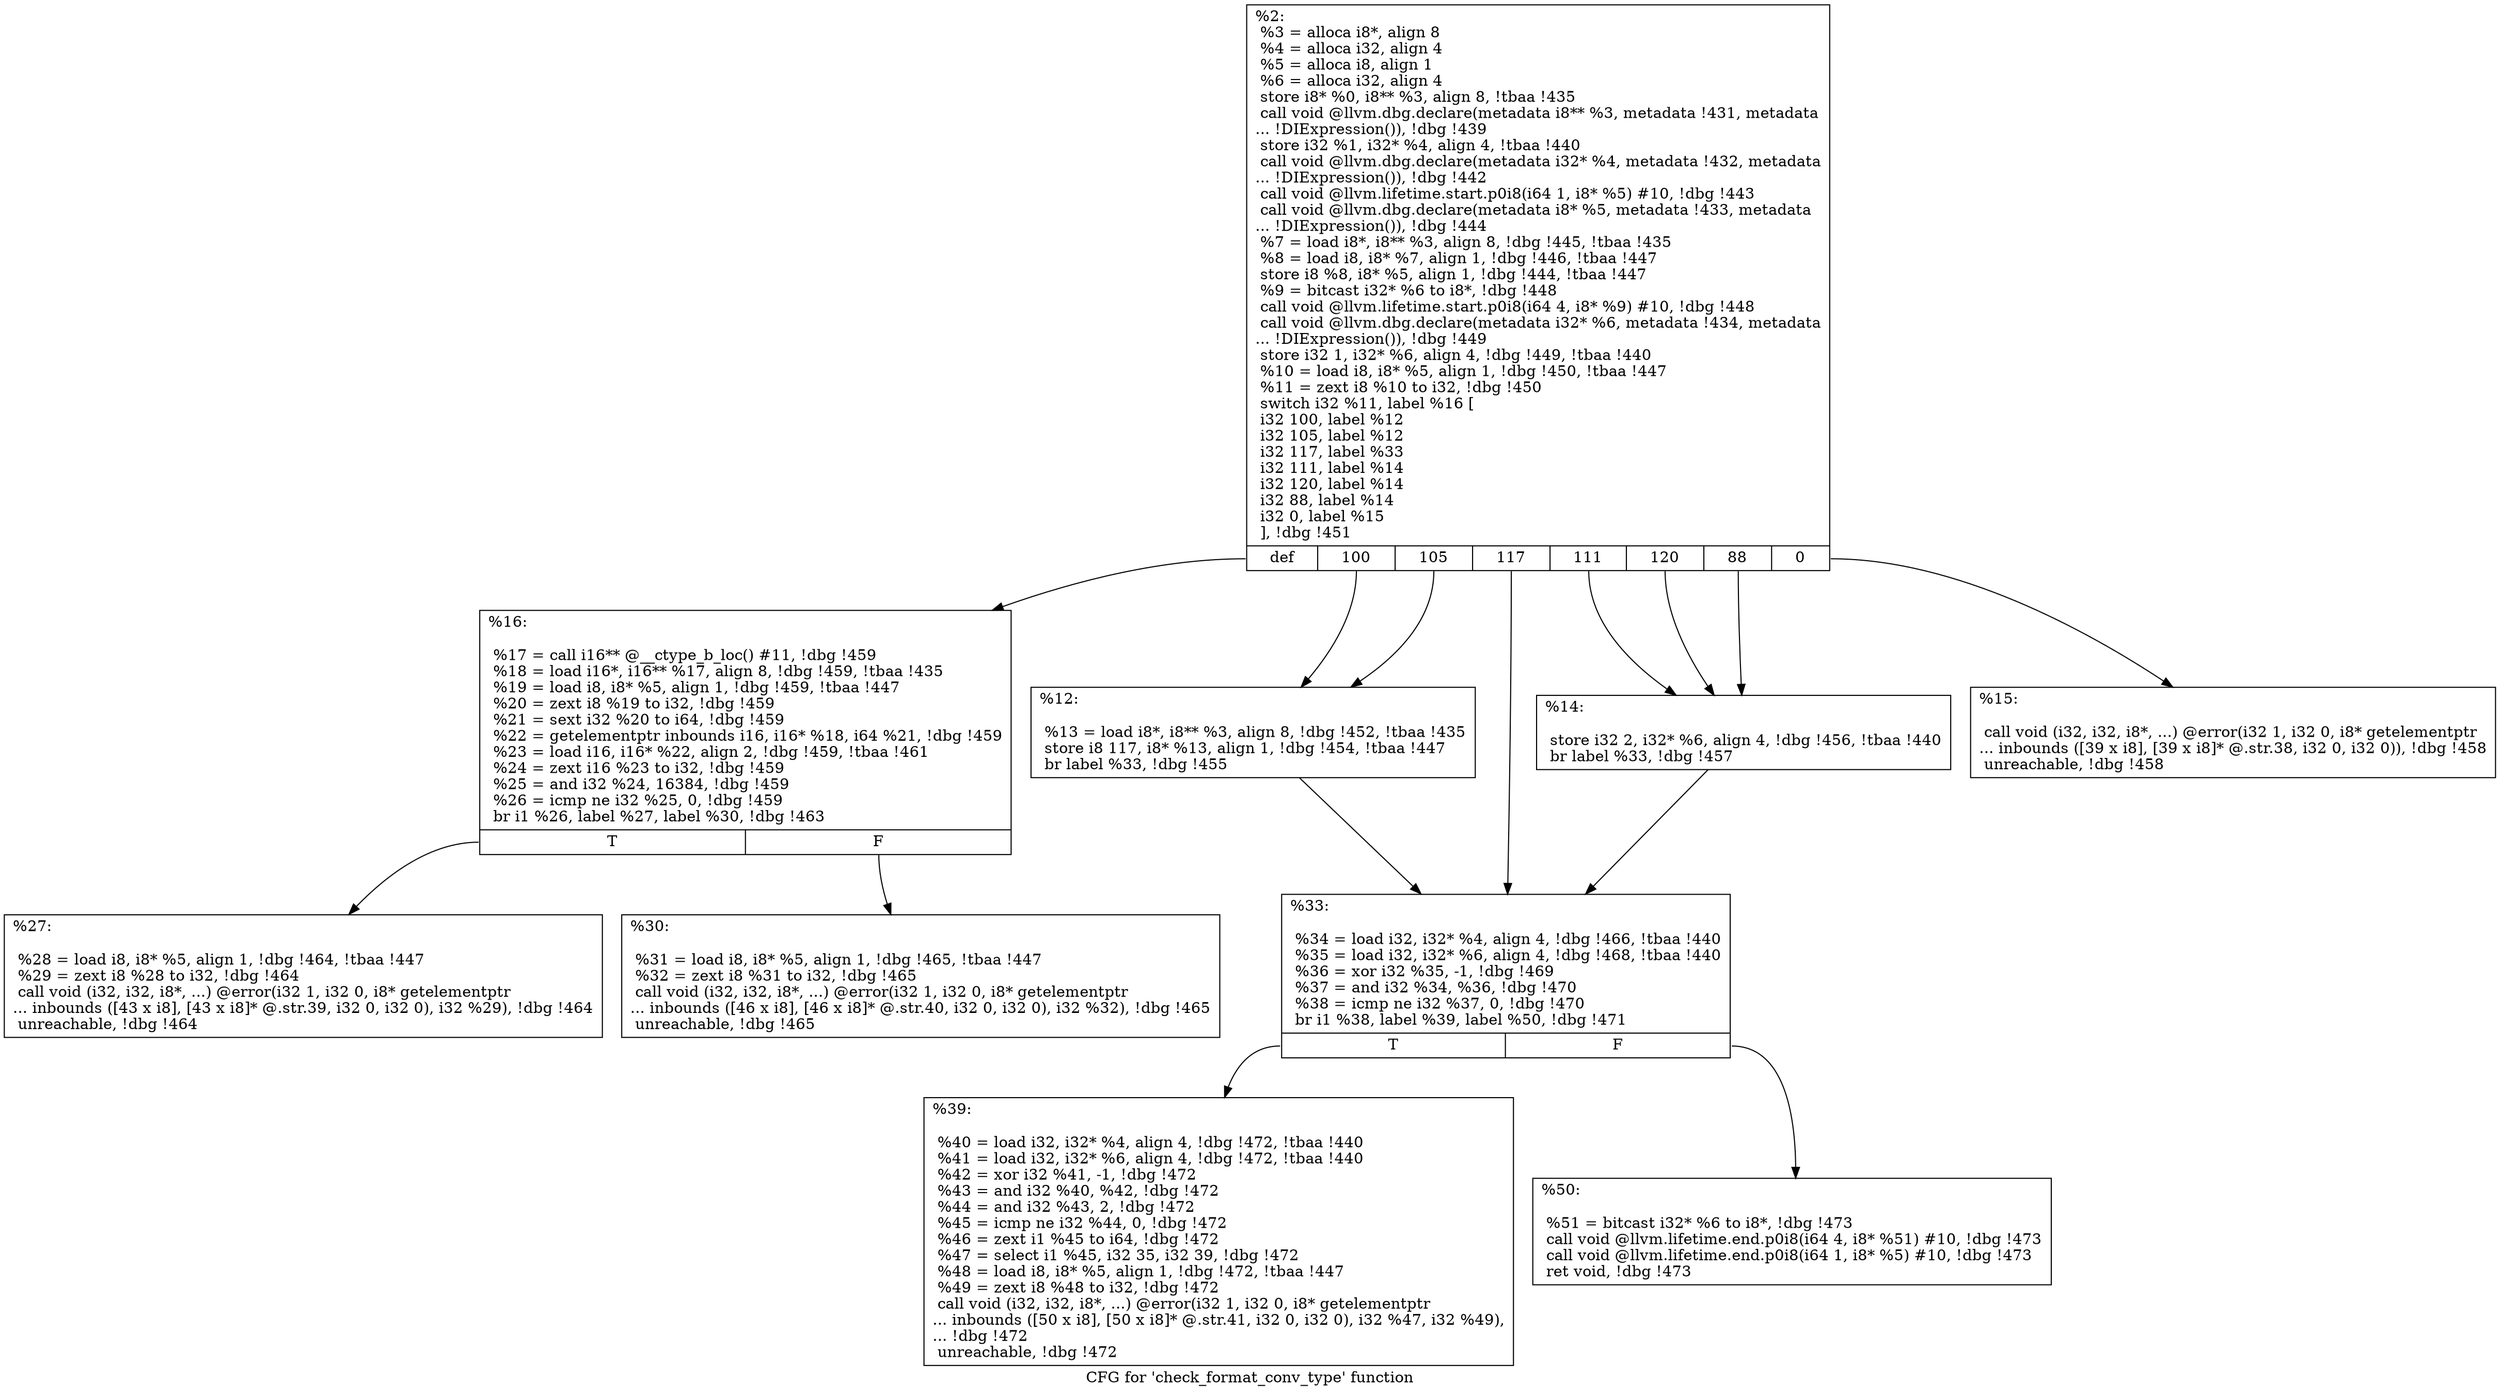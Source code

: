 digraph "CFG for 'check_format_conv_type' function" {
	label="CFG for 'check_format_conv_type' function";

	Node0x239f4d0 [shape=record,label="{%2:\l  %3 = alloca i8*, align 8\l  %4 = alloca i32, align 4\l  %5 = alloca i8, align 1\l  %6 = alloca i32, align 4\l  store i8* %0, i8** %3, align 8, !tbaa !435\l  call void @llvm.dbg.declare(metadata i8** %3, metadata !431, metadata\l... !DIExpression()), !dbg !439\l  store i32 %1, i32* %4, align 4, !tbaa !440\l  call void @llvm.dbg.declare(metadata i32* %4, metadata !432, metadata\l... !DIExpression()), !dbg !442\l  call void @llvm.lifetime.start.p0i8(i64 1, i8* %5) #10, !dbg !443\l  call void @llvm.dbg.declare(metadata i8* %5, metadata !433, metadata\l... !DIExpression()), !dbg !444\l  %7 = load i8*, i8** %3, align 8, !dbg !445, !tbaa !435\l  %8 = load i8, i8* %7, align 1, !dbg !446, !tbaa !447\l  store i8 %8, i8* %5, align 1, !dbg !444, !tbaa !447\l  %9 = bitcast i32* %6 to i8*, !dbg !448\l  call void @llvm.lifetime.start.p0i8(i64 4, i8* %9) #10, !dbg !448\l  call void @llvm.dbg.declare(metadata i32* %6, metadata !434, metadata\l... !DIExpression()), !dbg !449\l  store i32 1, i32* %6, align 4, !dbg !449, !tbaa !440\l  %10 = load i8, i8* %5, align 1, !dbg !450, !tbaa !447\l  %11 = zext i8 %10 to i32, !dbg !450\l  switch i32 %11, label %16 [\l    i32 100, label %12\l    i32 105, label %12\l    i32 117, label %33\l    i32 111, label %14\l    i32 120, label %14\l    i32 88, label %14\l    i32 0, label %15\l  ], !dbg !451\l|{<s0>def|<s1>100|<s2>105|<s3>117|<s4>111|<s5>120|<s6>88|<s7>0}}"];
	Node0x239f4d0:s0 -> Node0x23a2d60;
	Node0x239f4d0:s1 -> Node0x23a2bb0;
	Node0x239f4d0:s2 -> Node0x23a2bb0;
	Node0x239f4d0:s3 -> Node0x23a2e50;
	Node0x239f4d0:s4 -> Node0x23a2cc0;
	Node0x239f4d0:s5 -> Node0x23a2cc0;
	Node0x239f4d0:s6 -> Node0x23a2cc0;
	Node0x239f4d0:s7 -> Node0x23a2d10;
	Node0x23a2bb0 [shape=record,label="{%12:\l\l  %13 = load i8*, i8** %3, align 8, !dbg !452, !tbaa !435\l  store i8 117, i8* %13, align 1, !dbg !454, !tbaa !447\l  br label %33, !dbg !455\l}"];
	Node0x23a2bb0 -> Node0x23a2e50;
	Node0x23a2cc0 [shape=record,label="{%14:\l\l  store i32 2, i32* %6, align 4, !dbg !456, !tbaa !440\l  br label %33, !dbg !457\l}"];
	Node0x23a2cc0 -> Node0x23a2e50;
	Node0x23a2d10 [shape=record,label="{%15:\l\l  call void (i32, i32, i8*, ...) @error(i32 1, i32 0, i8* getelementptr\l... inbounds ([39 x i8], [39 x i8]* @.str.38, i32 0, i32 0)), !dbg !458\l  unreachable, !dbg !458\l}"];
	Node0x23a2d60 [shape=record,label="{%16:\l\l  %17 = call i16** @__ctype_b_loc() #11, !dbg !459\l  %18 = load i16*, i16** %17, align 8, !dbg !459, !tbaa !435\l  %19 = load i8, i8* %5, align 1, !dbg !459, !tbaa !447\l  %20 = zext i8 %19 to i32, !dbg !459\l  %21 = sext i32 %20 to i64, !dbg !459\l  %22 = getelementptr inbounds i16, i16* %18, i64 %21, !dbg !459\l  %23 = load i16, i16* %22, align 2, !dbg !459, !tbaa !461\l  %24 = zext i16 %23 to i32, !dbg !459\l  %25 = and i32 %24, 16384, !dbg !459\l  %26 = icmp ne i32 %25, 0, !dbg !459\l  br i1 %26, label %27, label %30, !dbg !463\l|{<s0>T|<s1>F}}"];
	Node0x23a2d60:s0 -> Node0x23a2db0;
	Node0x23a2d60:s1 -> Node0x23a2e00;
	Node0x23a2db0 [shape=record,label="{%27:\l\l  %28 = load i8, i8* %5, align 1, !dbg !464, !tbaa !447\l  %29 = zext i8 %28 to i32, !dbg !464\l  call void (i32, i32, i8*, ...) @error(i32 1, i32 0, i8* getelementptr\l... inbounds ([43 x i8], [43 x i8]* @.str.39, i32 0, i32 0), i32 %29), !dbg !464\l  unreachable, !dbg !464\l}"];
	Node0x23a2e00 [shape=record,label="{%30:\l\l  %31 = load i8, i8* %5, align 1, !dbg !465, !tbaa !447\l  %32 = zext i8 %31 to i32, !dbg !465\l  call void (i32, i32, i8*, ...) @error(i32 1, i32 0, i8* getelementptr\l... inbounds ([46 x i8], [46 x i8]* @.str.40, i32 0, i32 0), i32 %32), !dbg !465\l  unreachable, !dbg !465\l}"];
	Node0x23a2e50 [shape=record,label="{%33:\l\l  %34 = load i32, i32* %4, align 4, !dbg !466, !tbaa !440\l  %35 = load i32, i32* %6, align 4, !dbg !468, !tbaa !440\l  %36 = xor i32 %35, -1, !dbg !469\l  %37 = and i32 %34, %36, !dbg !470\l  %38 = icmp ne i32 %37, 0, !dbg !470\l  br i1 %38, label %39, label %50, !dbg !471\l|{<s0>T|<s1>F}}"];
	Node0x23a2e50:s0 -> Node0x23a2ea0;
	Node0x23a2e50:s1 -> Node0x23a2ef0;
	Node0x23a2ea0 [shape=record,label="{%39:\l\l  %40 = load i32, i32* %4, align 4, !dbg !472, !tbaa !440\l  %41 = load i32, i32* %6, align 4, !dbg !472, !tbaa !440\l  %42 = xor i32 %41, -1, !dbg !472\l  %43 = and i32 %40, %42, !dbg !472\l  %44 = and i32 %43, 2, !dbg !472\l  %45 = icmp ne i32 %44, 0, !dbg !472\l  %46 = zext i1 %45 to i64, !dbg !472\l  %47 = select i1 %45, i32 35, i32 39, !dbg !472\l  %48 = load i8, i8* %5, align 1, !dbg !472, !tbaa !447\l  %49 = zext i8 %48 to i32, !dbg !472\l  call void (i32, i32, i8*, ...) @error(i32 1, i32 0, i8* getelementptr\l... inbounds ([50 x i8], [50 x i8]* @.str.41, i32 0, i32 0), i32 %47, i32 %49),\l... !dbg !472\l  unreachable, !dbg !472\l}"];
	Node0x23a2ef0 [shape=record,label="{%50:\l\l  %51 = bitcast i32* %6 to i8*, !dbg !473\l  call void @llvm.lifetime.end.p0i8(i64 4, i8* %51) #10, !dbg !473\l  call void @llvm.lifetime.end.p0i8(i64 1, i8* %5) #10, !dbg !473\l  ret void, !dbg !473\l}"];
}

